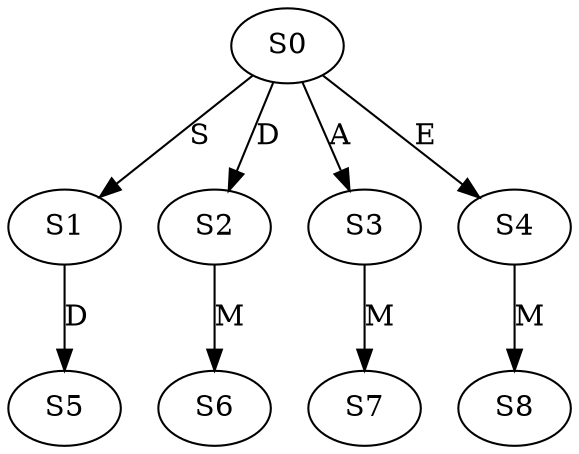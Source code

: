 strict digraph  {
	S0 -> S1 [ label = S ];
	S0 -> S2 [ label = D ];
	S0 -> S3 [ label = A ];
	S0 -> S4 [ label = E ];
	S1 -> S5 [ label = D ];
	S2 -> S6 [ label = M ];
	S3 -> S7 [ label = M ];
	S4 -> S8 [ label = M ];
}
